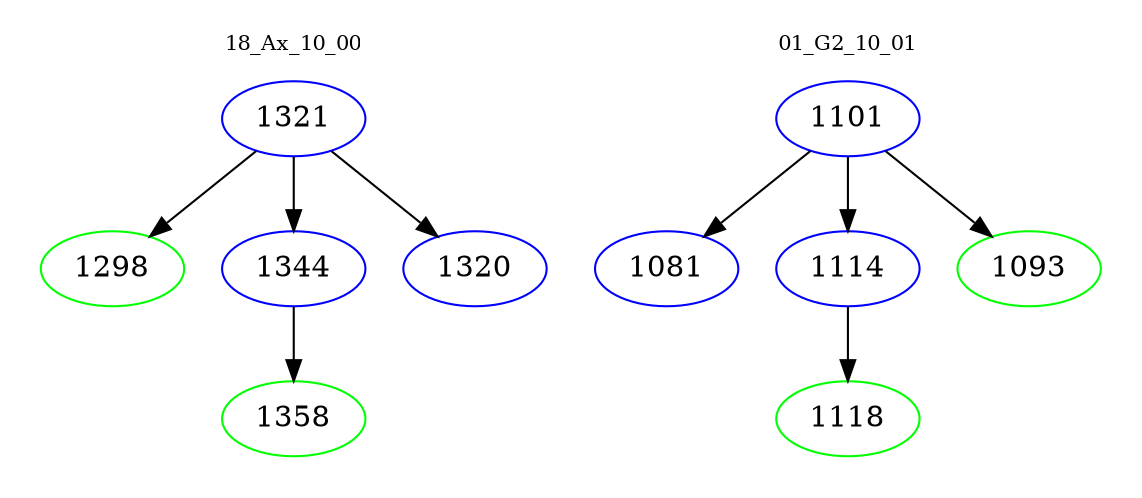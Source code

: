 digraph{
subgraph cluster_0 {
color = white
label = "18_Ax_10_00";
fontsize=10;
T0_1321 [label="1321", color="blue"]
T0_1321 -> T0_1298 [color="black"]
T0_1298 [label="1298", color="green"]
T0_1321 -> T0_1344 [color="black"]
T0_1344 [label="1344", color="blue"]
T0_1344 -> T0_1358 [color="black"]
T0_1358 [label="1358", color="green"]
T0_1321 -> T0_1320 [color="black"]
T0_1320 [label="1320", color="blue"]
}
subgraph cluster_1 {
color = white
label = "01_G2_10_01";
fontsize=10;
T1_1101 [label="1101", color="blue"]
T1_1101 -> T1_1081 [color="black"]
T1_1081 [label="1081", color="blue"]
T1_1101 -> T1_1114 [color="black"]
T1_1114 [label="1114", color="blue"]
T1_1114 -> T1_1118 [color="black"]
T1_1118 [label="1118", color="green"]
T1_1101 -> T1_1093 [color="black"]
T1_1093 [label="1093", color="green"]
}
}

